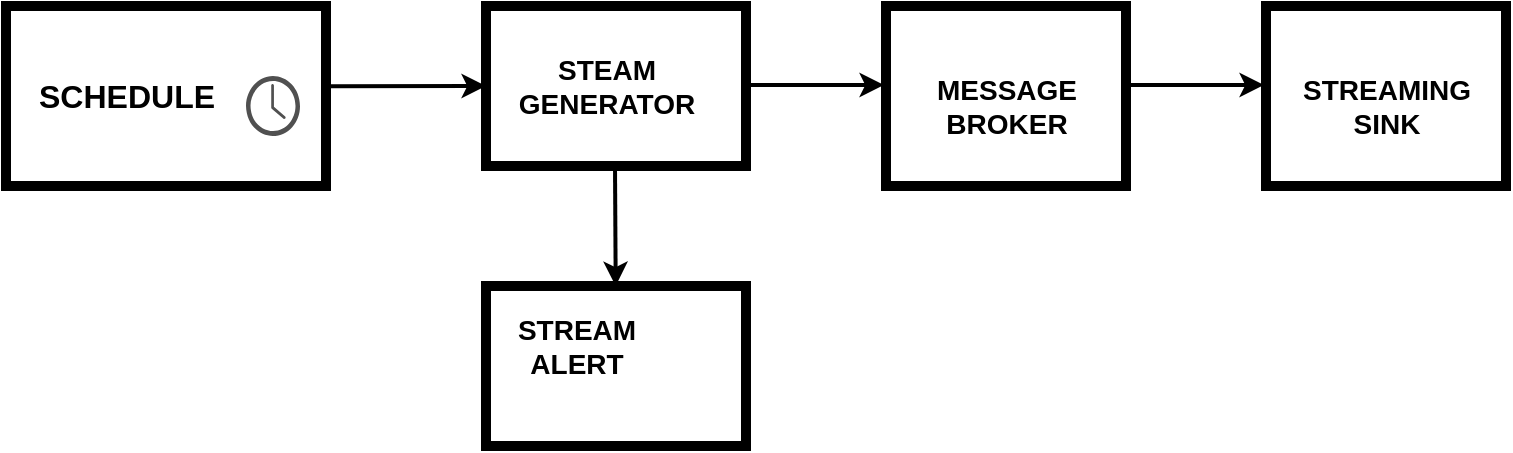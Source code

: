 <mxfile version="18.1.3" type="github">
  <diagram id="enSJN7nPV-wxSySBar9t" name="Page-1">
    <mxGraphModel dx="868" dy="450" grid="1" gridSize="10" guides="1" tooltips="1" connect="1" arrows="1" fold="1" page="1" pageScale="1" pageWidth="827" pageHeight="1169" math="0" shadow="0">
      <root>
        <mxCell id="0" />
        <mxCell id="1" parent="0" />
        <mxCell id="5It37EYtNCBh6VqoB0bP-1" value="" style="rounded=0;whiteSpace=wrap;html=1;strokeWidth=5;" vertex="1" parent="1">
          <mxGeometry x="30" y="300" width="160" height="90" as="geometry" />
        </mxCell>
        <mxCell id="5It37EYtNCBh6VqoB0bP-2" value="&lt;b style=&quot;font-size: 16px;&quot;&gt;&lt;font style=&quot;font-size: 16px;&quot;&gt;SCHEDULE&lt;/font&gt;&lt;/b&gt;" style="text;html=1;resizable=0;autosize=1;align=center;verticalAlign=middle;points=[];fillColor=none;strokeColor=none;rounded=0;fontSize=16;" vertex="1" parent="1">
          <mxGeometry x="40" y="335" width="100" height="20" as="geometry" />
        </mxCell>
        <mxCell id="5It37EYtNCBh6VqoB0bP-3" value="" style="endArrow=classic;html=1;rounded=0;fontSize=21;exitX=1.005;exitY=0.446;exitDx=0;exitDy=0;exitPerimeter=0;strokeWidth=2;" edge="1" parent="1" source="5It37EYtNCBh6VqoB0bP-1">
          <mxGeometry width="50" height="50" relative="1" as="geometry">
            <mxPoint x="390" y="390" as="sourcePoint" />
            <mxPoint x="270" y="340" as="targetPoint" />
          </mxGeometry>
        </mxCell>
        <mxCell id="5It37EYtNCBh6VqoB0bP-4" value="" style="rounded=0;whiteSpace=wrap;html=1;strokeWidth=5;" vertex="1" parent="1">
          <mxGeometry x="270" y="300" width="130" height="80" as="geometry" />
        </mxCell>
        <mxCell id="5It37EYtNCBh6VqoB0bP-5" value="&lt;b style=&quot;font-size: 14px;&quot;&gt;&lt;font style=&quot;font-size: 14px;&quot;&gt;STEAM&lt;br style=&quot;font-size: 14px;&quot;&gt;GENERATOR&lt;br style=&quot;font-size: 14px;&quot;&gt;&lt;/font&gt;&lt;/b&gt;" style="text;html=1;resizable=0;autosize=1;align=center;verticalAlign=middle;points=[];fillColor=none;strokeColor=none;rounded=0;fontSize=14;" vertex="1" parent="1">
          <mxGeometry x="280" y="320" width="100" height="40" as="geometry" />
        </mxCell>
        <mxCell id="5It37EYtNCBh6VqoB0bP-6" value="" style="endArrow=classic;html=1;rounded=0;fontSize=21;exitX=1.005;exitY=0.446;exitDx=0;exitDy=0;exitPerimeter=0;strokeWidth=2;" edge="1" parent="1">
          <mxGeometry width="50" height="50" relative="1" as="geometry">
            <mxPoint x="400" y="339.5" as="sourcePoint" />
            <mxPoint x="469" y="339.52" as="targetPoint" />
          </mxGeometry>
        </mxCell>
        <mxCell id="5It37EYtNCBh6VqoB0bP-8" value="" style="rounded=0;whiteSpace=wrap;html=1;strokeWidth=5;" vertex="1" parent="1">
          <mxGeometry x="470" y="300" width="120" height="90" as="geometry" />
        </mxCell>
        <mxCell id="5It37EYtNCBh6VqoB0bP-9" value="&lt;b style=&quot;font-size: 14px;&quot;&gt;&lt;font style=&quot;font-size: 14px;&quot;&gt;MESSAGE&lt;br&gt;BROKER&lt;br style=&quot;font-size: 14px;&quot;&gt;&lt;/font&gt;&lt;/b&gt;" style="text;html=1;resizable=0;autosize=1;align=center;verticalAlign=middle;points=[];fillColor=none;strokeColor=none;rounded=0;fontSize=14;" vertex="1" parent="1">
          <mxGeometry x="485" y="330" width="90" height="40" as="geometry" />
        </mxCell>
        <mxCell id="5It37EYtNCBh6VqoB0bP-10" value="" style="endArrow=classic;html=1;rounded=0;fontSize=21;exitX=1.005;exitY=0.446;exitDx=0;exitDy=0;exitPerimeter=0;strokeWidth=2;" edge="1" parent="1">
          <mxGeometry width="50" height="50" relative="1" as="geometry">
            <mxPoint x="590" y="339.5" as="sourcePoint" />
            <mxPoint x="659" y="339.52" as="targetPoint" />
          </mxGeometry>
        </mxCell>
        <mxCell id="5It37EYtNCBh6VqoB0bP-11" value="" style="rounded=0;whiteSpace=wrap;html=1;strokeWidth=5;" vertex="1" parent="1">
          <mxGeometry x="660" y="300" width="120" height="90" as="geometry" />
        </mxCell>
        <mxCell id="5It37EYtNCBh6VqoB0bP-12" value="&lt;b style=&quot;font-size: 14px;&quot;&gt;&lt;font style=&quot;font-size: 14px;&quot;&gt;STREAMING&lt;br&gt;SINK&lt;br style=&quot;font-size: 14px;&quot;&gt;&lt;/font&gt;&lt;/b&gt;" style="text;html=1;resizable=0;autosize=1;align=center;verticalAlign=middle;points=[];fillColor=none;strokeColor=none;rounded=0;fontSize=14;" vertex="1" parent="1">
          <mxGeometry x="670" y="330" width="100" height="40" as="geometry" />
        </mxCell>
        <mxCell id="5It37EYtNCBh6VqoB0bP-13" value="" style="endArrow=classic;html=1;rounded=0;fontSize=21;strokeWidth=2;" edge="1" parent="1">
          <mxGeometry width="50" height="50" relative="1" as="geometry">
            <mxPoint x="334.5" y="380" as="sourcePoint" />
            <mxPoint x="334.85" y="440" as="targetPoint" />
          </mxGeometry>
        </mxCell>
        <mxCell id="5It37EYtNCBh6VqoB0bP-14" value="" style="rounded=0;whiteSpace=wrap;html=1;strokeWidth=5;" vertex="1" parent="1">
          <mxGeometry x="270" y="440" width="130" height="80" as="geometry" />
        </mxCell>
        <mxCell id="5It37EYtNCBh6VqoB0bP-15" value="&lt;b style=&quot;font-size: 14px;&quot;&gt;&lt;font style=&quot;font-size: 14px;&quot;&gt;STREAM&lt;br&gt;ALERT&lt;br style=&quot;font-size: 14px;&quot;&gt;&lt;/font&gt;&lt;/b&gt;" style="text;html=1;resizable=0;autosize=1;align=center;verticalAlign=middle;points=[];fillColor=none;strokeColor=none;rounded=0;fontSize=14;" vertex="1" parent="1">
          <mxGeometry x="280" y="450" width="70" height="40" as="geometry" />
        </mxCell>
        <mxCell id="5It37EYtNCBh6VqoB0bP-17" value="" style="shape=image;html=1;verticalAlign=top;verticalLabelPosition=bottom;labelBackgroundColor=#ffffff;imageAspect=0;aspect=fixed;image=https://cdn1.iconfinder.com/data/icons/christmas-line-version-free/100/christmas_line-15-128.png;fontSize=14;strokeWidth=5;" vertex="1" parent="1">
          <mxGeometry x="350" y="460" width="40" height="40" as="geometry" />
        </mxCell>
        <mxCell id="5It37EYtNCBh6VqoB0bP-18" value="" style="sketch=0;pointerEvents=1;shadow=0;dashed=0;html=1;strokeColor=none;fillColor=#505050;labelPosition=center;verticalLabelPosition=bottom;verticalAlign=top;outlineConnect=0;align=center;shape=mxgraph.office.concepts.clock;fontSize=14;" vertex="1" parent="1">
          <mxGeometry x="150" y="335" width="27" height="30" as="geometry" />
        </mxCell>
      </root>
    </mxGraphModel>
  </diagram>
</mxfile>
